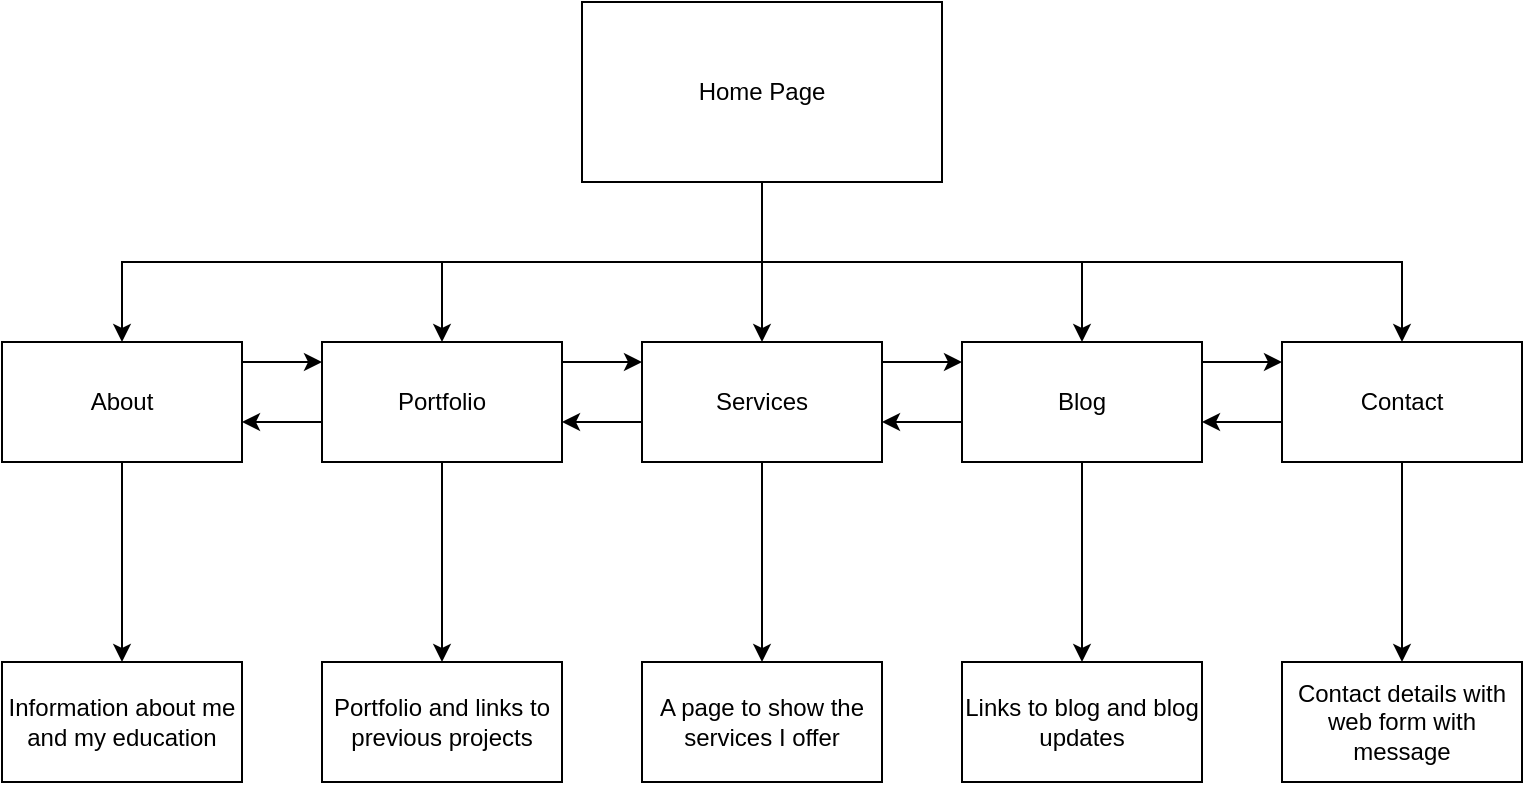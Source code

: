 <mxfile version="21.1.5" type="device">
  <diagram name="Page-1" id="7ll0j7WX7Zb5Wd9-LbMm">
    <mxGraphModel dx="1434" dy="802" grid="1" gridSize="10" guides="1" tooltips="1" connect="1" arrows="1" fold="1" page="1" pageScale="1" pageWidth="850" pageHeight="1100" math="0" shadow="0">
      <root>
        <mxCell id="0" />
        <mxCell id="1" parent="0" />
        <mxCell id="akxMMImKSCQV5LxPMrzH-11" style="edgeStyle=orthogonalEdgeStyle;rounded=0;orthogonalLoop=1;jettySize=auto;html=1;exitX=0.5;exitY=1;exitDx=0;exitDy=0;entryX=0.5;entryY=0;entryDx=0;entryDy=0;" parent="1" source="akxMMImKSCQV5LxPMrzH-1" target="akxMMImKSCQV5LxPMrzH-7" edge="1">
          <mxGeometry relative="1" as="geometry">
            <Array as="points">
              <mxPoint x="420" y="160" />
              <mxPoint x="420" y="160" />
            </Array>
          </mxGeometry>
        </mxCell>
        <mxCell id="akxMMImKSCQV5LxPMrzH-13" style="edgeStyle=orthogonalEdgeStyle;rounded=0;orthogonalLoop=1;jettySize=auto;html=1;exitX=0.5;exitY=1;exitDx=0;exitDy=0;" parent="1" source="akxMMImKSCQV5LxPMrzH-1" target="akxMMImKSCQV5LxPMrzH-4" edge="1">
          <mxGeometry relative="1" as="geometry" />
        </mxCell>
        <mxCell id="akxMMImKSCQV5LxPMrzH-14" style="edgeStyle=orthogonalEdgeStyle;rounded=0;orthogonalLoop=1;jettySize=auto;html=1;exitX=0.5;exitY=1;exitDx=0;exitDy=0;entryX=0.5;entryY=0;entryDx=0;entryDy=0;" parent="1" source="akxMMImKSCQV5LxPMrzH-1" target="akxMMImKSCQV5LxPMrzH-5" edge="1">
          <mxGeometry relative="1" as="geometry" />
        </mxCell>
        <mxCell id="akxMMImKSCQV5LxPMrzH-15" style="edgeStyle=orthogonalEdgeStyle;rounded=0;orthogonalLoop=1;jettySize=auto;html=1;exitX=0.5;exitY=1;exitDx=0;exitDy=0;entryX=0.5;entryY=0;entryDx=0;entryDy=0;" parent="1" source="akxMMImKSCQV5LxPMrzH-1" target="akxMMImKSCQV5LxPMrzH-6" edge="1">
          <mxGeometry relative="1" as="geometry" />
        </mxCell>
        <mxCell id="akxMMImKSCQV5LxPMrzH-16" style="edgeStyle=orthogonalEdgeStyle;rounded=0;orthogonalLoop=1;jettySize=auto;html=1;exitX=0.5;exitY=1;exitDx=0;exitDy=0;" parent="1" source="akxMMImKSCQV5LxPMrzH-1" target="akxMMImKSCQV5LxPMrzH-8" edge="1">
          <mxGeometry relative="1" as="geometry" />
        </mxCell>
        <mxCell id="akxMMImKSCQV5LxPMrzH-1" value="Home Page" style="rounded=0;whiteSpace=wrap;html=1;" parent="1" vertex="1">
          <mxGeometry x="330" y="30" width="180" height="90" as="geometry" />
        </mxCell>
        <mxCell id="akxMMImKSCQV5LxPMrzH-25" value="" style="edgeStyle=orthogonalEdgeStyle;rounded=0;orthogonalLoop=1;jettySize=auto;html=1;" parent="1" source="akxMMImKSCQV5LxPMrzH-4" target="akxMMImKSCQV5LxPMrzH-5" edge="1">
          <mxGeometry relative="1" as="geometry">
            <Array as="points">
              <mxPoint x="180" y="240" />
              <mxPoint x="180" y="240" />
            </Array>
          </mxGeometry>
        </mxCell>
        <mxCell id="akxMMImKSCQV5LxPMrzH-26" value="" style="edgeStyle=orthogonalEdgeStyle;rounded=0;orthogonalLoop=1;jettySize=auto;html=1;" parent="1" source="akxMMImKSCQV5LxPMrzH-4" target="akxMMImKSCQV5LxPMrzH-7" edge="1">
          <mxGeometry relative="1" as="geometry">
            <Array as="points">
              <mxPoint x="340" y="210" />
              <mxPoint x="340" y="210" />
            </Array>
          </mxGeometry>
        </mxCell>
        <mxCell id="akxMMImKSCQV5LxPMrzH-37" value="" style="edgeStyle=orthogonalEdgeStyle;rounded=0;orthogonalLoop=1;jettySize=auto;html=1;" parent="1" source="akxMMImKSCQV5LxPMrzH-4" target="akxMMImKSCQV5LxPMrzH-22" edge="1">
          <mxGeometry relative="1" as="geometry" />
        </mxCell>
        <mxCell id="akxMMImKSCQV5LxPMrzH-4" value="Portfolio" style="rounded=0;whiteSpace=wrap;html=1;" parent="1" vertex="1">
          <mxGeometry x="200" y="200" width="120" height="60" as="geometry" />
        </mxCell>
        <mxCell id="akxMMImKSCQV5LxPMrzH-34" value="" style="edgeStyle=orthogonalEdgeStyle;rounded=0;orthogonalLoop=1;jettySize=auto;html=1;" parent="1" source="akxMMImKSCQV5LxPMrzH-5" target="akxMMImKSCQV5LxPMrzH-4" edge="1">
          <mxGeometry relative="1" as="geometry">
            <Array as="points">
              <mxPoint x="180" y="210" />
              <mxPoint x="180" y="210" />
            </Array>
          </mxGeometry>
        </mxCell>
        <mxCell id="akxMMImKSCQV5LxPMrzH-36" value="" style="edgeStyle=orthogonalEdgeStyle;rounded=0;orthogonalLoop=1;jettySize=auto;html=1;" parent="1" source="akxMMImKSCQV5LxPMrzH-5" target="akxMMImKSCQV5LxPMrzH-23" edge="1">
          <mxGeometry relative="1" as="geometry" />
        </mxCell>
        <mxCell id="akxMMImKSCQV5LxPMrzH-5" value="About" style="rounded=0;whiteSpace=wrap;html=1;" parent="1" vertex="1">
          <mxGeometry x="40" y="200" width="120" height="60" as="geometry" />
        </mxCell>
        <mxCell id="akxMMImKSCQV5LxPMrzH-31" value="" style="edgeStyle=orthogonalEdgeStyle;rounded=0;orthogonalLoop=1;jettySize=auto;html=1;" parent="1" source="akxMMImKSCQV5LxPMrzH-6" target="akxMMImKSCQV5LxPMrzH-8" edge="1">
          <mxGeometry relative="1" as="geometry">
            <Array as="points">
              <mxPoint x="660" y="210" />
              <mxPoint x="660" y="210" />
            </Array>
          </mxGeometry>
        </mxCell>
        <mxCell id="akxMMImKSCQV5LxPMrzH-33" value="" style="edgeStyle=orthogonalEdgeStyle;rounded=0;orthogonalLoop=1;jettySize=auto;html=1;" parent="1" source="akxMMImKSCQV5LxPMrzH-6" target="akxMMImKSCQV5LxPMrzH-7" edge="1">
          <mxGeometry relative="1" as="geometry">
            <Array as="points">
              <mxPoint x="500" y="240" />
              <mxPoint x="500" y="240" />
            </Array>
          </mxGeometry>
        </mxCell>
        <mxCell id="akxMMImKSCQV5LxPMrzH-38" value="" style="edgeStyle=orthogonalEdgeStyle;rounded=0;orthogonalLoop=1;jettySize=auto;html=1;" parent="1" source="akxMMImKSCQV5LxPMrzH-6" target="akxMMImKSCQV5LxPMrzH-20" edge="1">
          <mxGeometry relative="1" as="geometry" />
        </mxCell>
        <mxCell id="akxMMImKSCQV5LxPMrzH-6" value="Blog" style="rounded=0;whiteSpace=wrap;html=1;" parent="1" vertex="1">
          <mxGeometry x="520" y="200" width="120" height="60" as="geometry" />
        </mxCell>
        <mxCell id="akxMMImKSCQV5LxPMrzH-19" style="edgeStyle=orthogonalEdgeStyle;rounded=0;orthogonalLoop=1;jettySize=auto;html=1;exitX=0.5;exitY=1;exitDx=0;exitDy=0;entryX=0.5;entryY=0;entryDx=0;entryDy=0;" parent="1" source="akxMMImKSCQV5LxPMrzH-7" target="akxMMImKSCQV5LxPMrzH-17" edge="1">
          <mxGeometry relative="1" as="geometry" />
        </mxCell>
        <mxCell id="akxMMImKSCQV5LxPMrzH-29" value="" style="edgeStyle=orthogonalEdgeStyle;rounded=0;orthogonalLoop=1;jettySize=auto;html=1;" parent="1" source="akxMMImKSCQV5LxPMrzH-7" target="akxMMImKSCQV5LxPMrzH-4" edge="1">
          <mxGeometry relative="1" as="geometry">
            <Array as="points">
              <mxPoint x="340" y="240" />
              <mxPoint x="340" y="240" />
            </Array>
          </mxGeometry>
        </mxCell>
        <mxCell id="akxMMImKSCQV5LxPMrzH-30" value="" style="edgeStyle=orthogonalEdgeStyle;rounded=0;orthogonalLoop=1;jettySize=auto;html=1;" parent="1" source="akxMMImKSCQV5LxPMrzH-7" target="akxMMImKSCQV5LxPMrzH-6" edge="1">
          <mxGeometry relative="1" as="geometry">
            <Array as="points">
              <mxPoint x="500" y="210" />
              <mxPoint x="500" y="210" />
            </Array>
          </mxGeometry>
        </mxCell>
        <mxCell id="akxMMImKSCQV5LxPMrzH-7" value="Services" style="rounded=0;whiteSpace=wrap;html=1;" parent="1" vertex="1">
          <mxGeometry x="360" y="200" width="120" height="60" as="geometry" />
        </mxCell>
        <mxCell id="akxMMImKSCQV5LxPMrzH-32" value="" style="edgeStyle=orthogonalEdgeStyle;rounded=0;orthogonalLoop=1;jettySize=auto;html=1;" parent="1" source="akxMMImKSCQV5LxPMrzH-8" target="akxMMImKSCQV5LxPMrzH-6" edge="1">
          <mxGeometry relative="1" as="geometry">
            <Array as="points">
              <mxPoint x="660" y="240" />
              <mxPoint x="660" y="240" />
            </Array>
          </mxGeometry>
        </mxCell>
        <mxCell id="akxMMImKSCQV5LxPMrzH-39" value="" style="edgeStyle=orthogonalEdgeStyle;rounded=0;orthogonalLoop=1;jettySize=auto;html=1;" parent="1" source="akxMMImKSCQV5LxPMrzH-8" target="akxMMImKSCQV5LxPMrzH-21" edge="1">
          <mxGeometry relative="1" as="geometry" />
        </mxCell>
        <mxCell id="akxMMImKSCQV5LxPMrzH-8" value="Contact" style="rounded=0;whiteSpace=wrap;html=1;" parent="1" vertex="1">
          <mxGeometry x="680" y="200" width="120" height="60" as="geometry" />
        </mxCell>
        <mxCell id="akxMMImKSCQV5LxPMrzH-17" value="A page to show the services I offer" style="rounded=0;whiteSpace=wrap;html=1;" parent="1" vertex="1">
          <mxGeometry x="360" y="360" width="120" height="60" as="geometry" />
        </mxCell>
        <mxCell id="akxMMImKSCQV5LxPMrzH-20" value="Links to blog and blog updates" style="rounded=0;whiteSpace=wrap;html=1;" parent="1" vertex="1">
          <mxGeometry x="520" y="360" width="120" height="60" as="geometry" />
        </mxCell>
        <mxCell id="akxMMImKSCQV5LxPMrzH-21" value="Contact details with web form with message" style="rounded=0;whiteSpace=wrap;html=1;" parent="1" vertex="1">
          <mxGeometry x="680" y="360" width="120" height="60" as="geometry" />
        </mxCell>
        <mxCell id="akxMMImKSCQV5LxPMrzH-22" value="Portfolio and links to previous projects" style="rounded=0;whiteSpace=wrap;html=1;" parent="1" vertex="1">
          <mxGeometry x="200" y="360" width="120" height="60" as="geometry" />
        </mxCell>
        <mxCell id="akxMMImKSCQV5LxPMrzH-23" value="Information about me and my education" style="rounded=0;whiteSpace=wrap;html=1;" parent="1" vertex="1">
          <mxGeometry x="40" y="360" width="120" height="60" as="geometry" />
        </mxCell>
      </root>
    </mxGraphModel>
  </diagram>
</mxfile>
